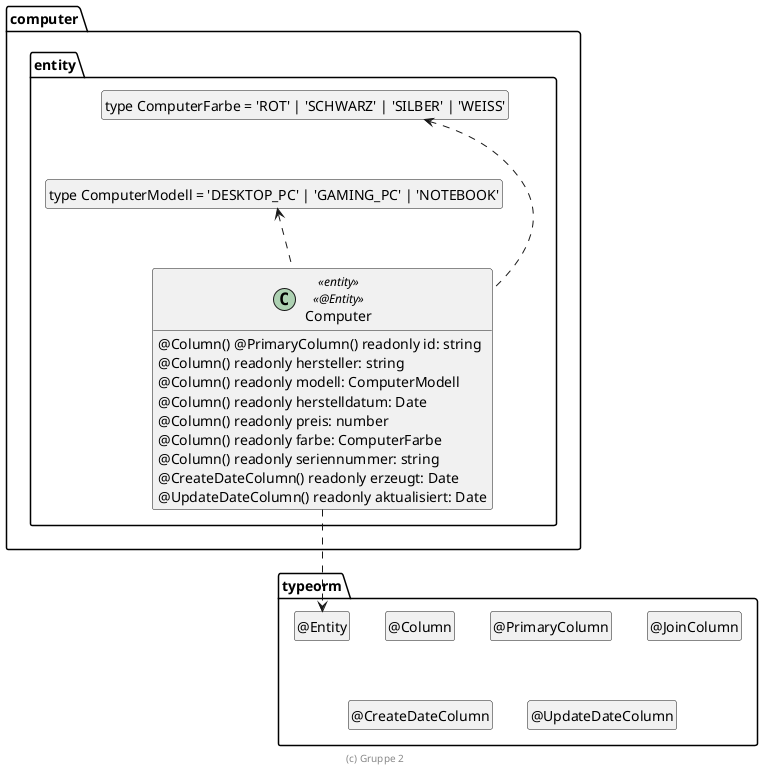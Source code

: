 ' Copyright (C) 2022 - present Gruppe 2, Hochschule Karlsruhe
'
' This program is free software: you can redistribute it and/or modify
' it under the terms of the GNU General Public License as published by
' the Free Software Foundation, either version 3 of the License, or
' (at your option) any later version.
'
' This program is distributed in the hope that it will be useful,
' but WITHOUT ANY WARRANTY; without even the implied warranty of
' MERCHANTABILITY or FITNESS FOR A PARTICULAR PURPOSE.  See the
' GNU General Public License for more details.
'
' You should have received a copy of the GNU General Public License
' along with this program.  If not, see <https://www.gnu.org/licenses/>.

' Preview durch <Alt>d

@startuml Entity

package typeorm {
  class "@Entity" as Entity
  hide Entity circle
  class "@Column" as Column
  hide Column circle
  class "@PrimaryColumn" as PrimaryColumn
  hide PrimaryColumn circle
  class "@JoinColumn" as JoinColumn
  hide JoinColumn circle
  class "@CreateDateColumn" as CreateDateColumn
  hide CreateDateColumn circle
  class "@UpdateDateColumn" as UpdateDateColumn
  hide UpdateDateColumn circle
}

package computer.entity {
  class "type ComputerFarbe = 'ROT' | 'SCHWARZ' | 'SILBER' | 'WEISS'" as ComputerFarbe
  hide ComputerFarbe circle

  class "type ComputerModell = 'DESKTOP_PC' | 'GAMING_PC' | 'NOTEBOOK'" as ComputerModell
  hide ComputerModell circle

  class Computer <<entity>> <<@Entity>> {
    @Column() @PrimaryColumn() readonly id: string
    @Column() readonly hersteller: string
    @Column() readonly modell: ComputerModell
    @Column() readonly herstelldatum: Date
    @Column() readonly preis: number
    @Column() readonly farbe: ComputerFarbe
    @Column() readonly seriennummer: string
    @CreateDateColumn() readonly erzeugt: Date
    @UpdateDateColumn() readonly aktualisiert: Date
  }

  Computer ..> Entity
  Computer .up.> ComputerFarbe
  Computer .up.> ComputerModell

  ComputerFarbe .[hidden].> ComputerModell
}

hide empty members

footer (c) Gruppe 2

@enduml
